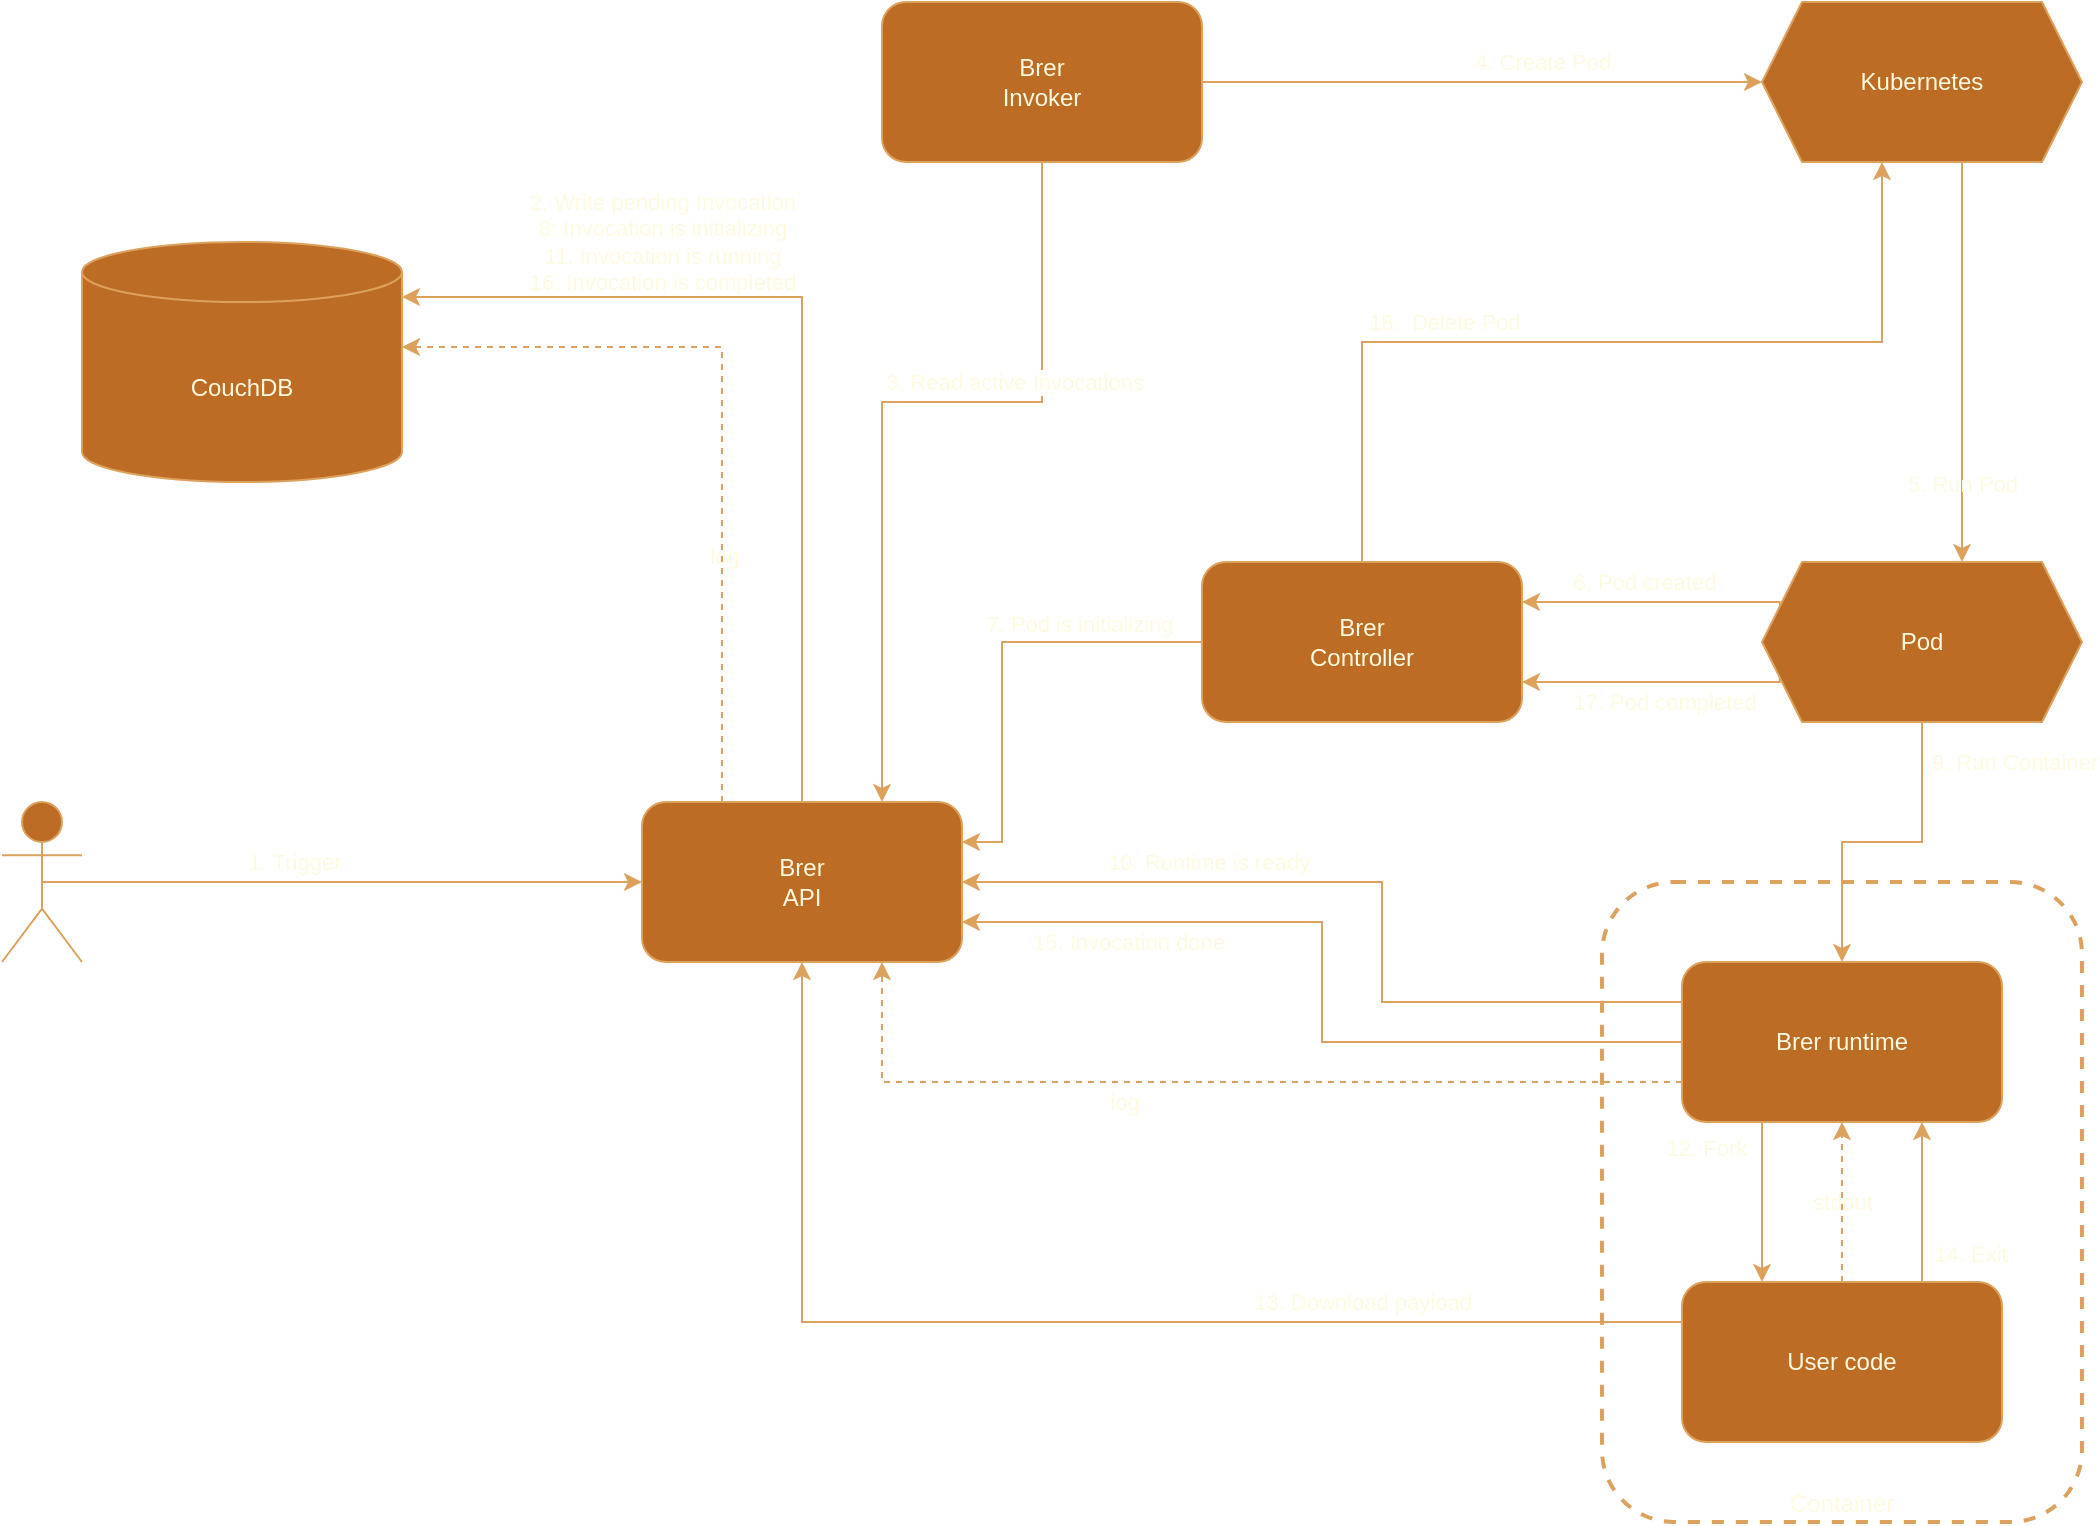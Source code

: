 <mxfile version="24.4.8" type="device">
  <diagram id="OrzwV3mr8MmYFRWI4FPw" name="Page-1">
    <mxGraphModel dx="1728" dy="1008" grid="1" gridSize="10" guides="1" tooltips="1" connect="1" arrows="1" fold="1" page="1" pageScale="1" pageWidth="1169" pageHeight="827" math="0" shadow="0">
      <root>
        <mxCell id="0" />
        <mxCell id="1" parent="0" />
        <mxCell id="u9L1DOwxZNJB8mq2bcXH-6" value="Container" style="rounded=1;whiteSpace=wrap;html=1;fillColor=none;strokeWidth=2;dashed=1;verticalAlign=bottom;labelBackgroundColor=none;strokeColor=#DDA15E;fontColor=#FEFAE0;" parent="1" vertex="1">
          <mxGeometry x="880" y="480" width="240" height="320" as="geometry" />
        </mxCell>
        <mxCell id="2qCGcdSfyxWPIkS57CM4-2" value="&lt;div&gt;Brer&lt;br&gt;&lt;/div&gt;&lt;div&gt;API&lt;/div&gt;" style="rounded=1;whiteSpace=wrap;html=1;verticalAlign=middle;align=center;labelBackgroundColor=none;fillColor=#BC6C25;strokeColor=#DDA15E;fontColor=#FEFAE0;" parent="1" vertex="1">
          <mxGeometry x="400" y="440" width="160" height="80" as="geometry" />
        </mxCell>
        <mxCell id="DIRKOhyYY1kB8T5hL4NG-1" value="Kubernetes" style="shape=hexagon;perimeter=hexagonPerimeter2;whiteSpace=wrap;html=1;fixedSize=1;labelBackgroundColor=none;fillColor=#BC6C25;strokeColor=#DDA15E;fontColor=#FEFAE0;" parent="1" vertex="1">
          <mxGeometry x="960" y="40" width="160" height="80" as="geometry" />
        </mxCell>
        <mxCell id="DIRKOhyYY1kB8T5hL4NG-2" value="" style="shape=umlActor;verticalLabelPosition=bottom;verticalAlign=top;html=1;outlineConnect=0;labelBackgroundColor=none;fillColor=#BC6C25;strokeColor=#DDA15E;fontColor=#FEFAE0;" parent="1" vertex="1">
          <mxGeometry x="80" y="440" width="40" height="80" as="geometry" />
        </mxCell>
        <mxCell id="DIRKOhyYY1kB8T5hL4NG-5" value="" style="endArrow=classic;html=1;rounded=0;exitX=0.5;exitY=0.5;exitDx=0;exitDy=0;exitPerimeter=0;labelBackgroundColor=none;fontColor=default;strokeColor=#DDA15E;entryX=0;entryY=0.5;entryDx=0;entryDy=0;edgeStyle=orthogonalEdgeStyle;" parent="1" source="DIRKOhyYY1kB8T5hL4NG-2" target="2qCGcdSfyxWPIkS57CM4-2" edge="1">
          <mxGeometry width="50" height="50" relative="1" as="geometry">
            <mxPoint x="400" y="360" as="sourcePoint" />
            <mxPoint x="190" y="420" as="targetPoint" />
          </mxGeometry>
        </mxCell>
        <mxCell id="DIRKOhyYY1kB8T5hL4NG-6" value="1. Trigger" style="edgeLabel;html=1;align=center;verticalAlign=middle;resizable=0;points=[];labelBackgroundColor=none;fontColor=#FEFAE0;" parent="DIRKOhyYY1kB8T5hL4NG-5" vertex="1" connectable="0">
          <mxGeometry x="-0.411" y="2" relative="1" as="geometry">
            <mxPoint x="37" y="-8" as="offset" />
          </mxGeometry>
        </mxCell>
        <mxCell id="DIRKOhyYY1kB8T5hL4NG-11" value="" style="endArrow=classic;html=1;rounded=0;exitX=0.5;exitY=0;exitDx=0;exitDy=0;labelBackgroundColor=none;fontColor=default;entryX=1;entryY=0;entryDx=0;entryDy=27.5;entryPerimeter=0;strokeColor=#DDA15E;edgeStyle=orthogonalEdgeStyle;" parent="1" source="2qCGcdSfyxWPIkS57CM4-2" target="u9L1DOwxZNJB8mq2bcXH-1" edge="1">
          <mxGeometry width="50" height="50" relative="1" as="geometry">
            <mxPoint x="480" y="240" as="sourcePoint" />
            <mxPoint x="130" y="150" as="targetPoint" />
          </mxGeometry>
        </mxCell>
        <mxCell id="DIRKOhyYY1kB8T5hL4NG-12" value="&lt;div&gt;2. Write pending Invocation&lt;/div&gt;&lt;div&gt;8: Invocation is initializing&lt;br&gt;&lt;/div&gt;&lt;div&gt;11. Invocation is running&lt;/div&gt;&lt;div&gt;16. Invocation is completed&lt;br&gt;&lt;/div&gt;" style="edgeLabel;html=1;align=center;verticalAlign=middle;resizable=0;points=[];labelBackgroundColor=none;fontColor=#FEFAE0;" parent="DIRKOhyYY1kB8T5hL4NG-11" vertex="1" connectable="0">
          <mxGeometry x="0.035" relative="1" as="geometry">
            <mxPoint x="-70" y="-46" as="offset" />
          </mxGeometry>
        </mxCell>
        <mxCell id="DIRKOhyYY1kB8T5hL4NG-16" value="" style="endArrow=classic;html=1;rounded=0;exitX=0.625;exitY=1;exitDx=0;exitDy=0;entryX=0.625;entryY=0;entryDx=0;entryDy=0;labelBackgroundColor=none;fontColor=default;strokeColor=#DDA15E;edgeStyle=orthogonalEdgeStyle;" parent="1" source="DIRKOhyYY1kB8T5hL4NG-1" target="-fUjo__3MVyG3b4Fmbz8-15" edge="1">
          <mxGeometry width="50" height="50" relative="1" as="geometry">
            <mxPoint x="1040" y="400" as="sourcePoint" />
            <mxPoint x="980" y="240" as="targetPoint" />
          </mxGeometry>
        </mxCell>
        <mxCell id="-fUjo__3MVyG3b4Fmbz8-16" value="5. Run Pod" style="edgeLabel;html=1;align=center;verticalAlign=middle;resizable=0;points=[];labelBackgroundColor=none;fontColor=#FEFAE0;" parent="DIRKOhyYY1kB8T5hL4NG-16" vertex="1" connectable="0">
          <mxGeometry x="-0.275" y="2" relative="1" as="geometry">
            <mxPoint x="-2" y="88" as="offset" />
          </mxGeometry>
        </mxCell>
        <mxCell id="DIRKOhyYY1kB8T5hL4NG-18" value="" style="endArrow=classic;html=1;rounded=0;exitX=0;exitY=0.25;exitDx=0;exitDy=0;entryX=1;entryY=0.5;entryDx=0;entryDy=0;labelBackgroundColor=none;fontColor=default;strokeColor=#DDA15E;edgeStyle=orthogonalEdgeStyle;" parent="1" source="-fUjo__3MVyG3b4Fmbz8-1" target="2qCGcdSfyxWPIkS57CM4-2" edge="1">
          <mxGeometry width="50" height="50" relative="1" as="geometry">
            <mxPoint x="560" y="610" as="sourcePoint" />
            <mxPoint x="610" y="560" as="targetPoint" />
            <Array as="points">
              <mxPoint x="770" y="540" />
              <mxPoint x="770" y="480" />
            </Array>
          </mxGeometry>
        </mxCell>
        <mxCell id="DIRKOhyYY1kB8T5hL4NG-19" value="&lt;div&gt;10. Runtime is ready&lt;br&gt;&lt;/div&gt;" style="edgeLabel;html=1;align=center;verticalAlign=middle;resizable=0;points=[];labelBackgroundColor=none;fontColor=#FEFAE0;" parent="DIRKOhyYY1kB8T5hL4NG-18" vertex="1" connectable="0">
          <mxGeometry x="0.575" relative="1" as="geometry">
            <mxPoint x="34" y="-10" as="offset" />
          </mxGeometry>
        </mxCell>
        <mxCell id="DIRKOhyYY1kB8T5hL4NG-20" value="" style="endArrow=classic;html=1;rounded=0;exitX=0;exitY=0.5;exitDx=0;exitDy=0;entryX=1;entryY=0.75;entryDx=0;entryDy=0;labelBackgroundColor=none;fontColor=default;strokeColor=#DDA15E;edgeStyle=orthogonalEdgeStyle;" parent="1" source="-fUjo__3MVyG3b4Fmbz8-1" target="2qCGcdSfyxWPIkS57CM4-2" edge="1">
          <mxGeometry width="50" height="50" relative="1" as="geometry">
            <mxPoint x="490" y="600" as="sourcePoint" />
            <mxPoint x="540" y="550" as="targetPoint" />
          </mxGeometry>
        </mxCell>
        <mxCell id="DIRKOhyYY1kB8T5hL4NG-21" value="15. Invocation done" style="edgeLabel;html=1;align=center;verticalAlign=middle;resizable=0;points=[];labelBackgroundColor=none;fontColor=#FEFAE0;" parent="DIRKOhyYY1kB8T5hL4NG-20" vertex="1" connectable="0">
          <mxGeometry x="0.45" y="-2" relative="1" as="geometry">
            <mxPoint x="-33" y="12" as="offset" />
          </mxGeometry>
        </mxCell>
        <mxCell id="-fUjo__3MVyG3b4Fmbz8-2" value="User code" style="rounded=1;whiteSpace=wrap;html=1;verticalAlign=middle;align=center;labelBackgroundColor=none;fillColor=#BC6C25;strokeColor=#DDA15E;fontColor=#FEFAE0;" parent="1" vertex="1">
          <mxGeometry x="920" y="680" width="160" height="80" as="geometry" />
        </mxCell>
        <mxCell id="-fUjo__3MVyG3b4Fmbz8-1" value="Brer runtime" style="rounded=1;whiteSpace=wrap;html=1;verticalAlign=middle;align=center;labelBackgroundColor=none;fillColor=#BC6C25;strokeColor=#DDA15E;fontColor=#FEFAE0;" parent="1" vertex="1">
          <mxGeometry x="920" y="520" width="160" height="80" as="geometry" />
        </mxCell>
        <mxCell id="-fUjo__3MVyG3b4Fmbz8-3" value="" style="endArrow=classic;html=1;rounded=0;exitX=0.5;exitY=1;exitDx=0;exitDy=0;entryX=0.5;entryY=0;entryDx=0;entryDy=0;labelBackgroundColor=none;fontColor=default;strokeColor=#DDA15E;edgeStyle=orthogonalEdgeStyle;" parent="1" source="-fUjo__3MVyG3b4Fmbz8-15" target="-fUjo__3MVyG3b4Fmbz8-1" edge="1">
          <mxGeometry width="50" height="50" relative="1" as="geometry">
            <mxPoint x="1040" y="390" as="sourcePoint" />
            <mxPoint x="800" y="610" as="targetPoint" />
          </mxGeometry>
        </mxCell>
        <mxCell id="-fUjo__3MVyG3b4Fmbz8-17" value="9. Run Container" style="edgeLabel;html=1;align=center;verticalAlign=middle;resizable=0;points=[];labelBackgroundColor=none;fontColor=#FEFAE0;" parent="-fUjo__3MVyG3b4Fmbz8-3" vertex="1" connectable="0">
          <mxGeometry x="-0.5" y="2" relative="1" as="geometry">
            <mxPoint x="44" y="-20" as="offset" />
          </mxGeometry>
        </mxCell>
        <mxCell id="-fUjo__3MVyG3b4Fmbz8-4" value="" style="endArrow=classic;html=1;rounded=0;exitX=0.25;exitY=1;exitDx=0;exitDy=0;entryX=0.25;entryY=0;entryDx=0;entryDy=0;labelBackgroundColor=none;fontColor=default;strokeColor=#DDA15E;" parent="1" source="-fUjo__3MVyG3b4Fmbz8-1" target="-fUjo__3MVyG3b4Fmbz8-2" edge="1">
          <mxGeometry width="50" height="50" relative="1" as="geometry">
            <mxPoint x="1200" y="620" as="sourcePoint" />
            <mxPoint x="1200" y="700" as="targetPoint" />
          </mxGeometry>
        </mxCell>
        <mxCell id="-fUjo__3MVyG3b4Fmbz8-6" value="12. Fork" style="edgeLabel;html=1;align=center;verticalAlign=middle;resizable=0;points=[];labelBackgroundColor=none;fontColor=#FEFAE0;" parent="-fUjo__3MVyG3b4Fmbz8-4" vertex="1" connectable="0">
          <mxGeometry x="0.35" y="-1" relative="1" as="geometry">
            <mxPoint x="-27" y="-41" as="offset" />
          </mxGeometry>
        </mxCell>
        <mxCell id="-fUjo__3MVyG3b4Fmbz8-5" value="" style="endArrow=classic;html=1;rounded=0;exitX=0.5;exitY=0;exitDx=0;exitDy=0;entryX=0.5;entryY=1;entryDx=0;entryDy=0;dashed=1;labelBackgroundColor=none;fontColor=default;strokeColor=#DDA15E;" parent="1" source="-fUjo__3MVyG3b4Fmbz8-2" target="-fUjo__3MVyG3b4Fmbz8-1" edge="1">
          <mxGeometry width="50" height="50" relative="1" as="geometry">
            <mxPoint x="970" y="610" as="sourcePoint" />
            <mxPoint x="970" y="690" as="targetPoint" />
            <Array as="points" />
          </mxGeometry>
        </mxCell>
        <mxCell id="-fUjo__3MVyG3b4Fmbz8-7" value="stdout" style="edgeLabel;html=1;align=center;verticalAlign=middle;resizable=0;points=[];labelBackgroundColor=none;fontColor=#FEFAE0;" parent="-fUjo__3MVyG3b4Fmbz8-5" vertex="1" connectable="0">
          <mxGeometry x="0.35" y="1" relative="1" as="geometry">
            <mxPoint x="1" y="14" as="offset" />
          </mxGeometry>
        </mxCell>
        <mxCell id="-fUjo__3MVyG3b4Fmbz8-9" value="" style="endArrow=classic;html=1;rounded=0;entryX=1;entryY=0;entryDx=0;entryDy=52.5;dashed=1;labelBackgroundColor=none;fontColor=default;entryPerimeter=0;exitX=0.25;exitY=0;exitDx=0;exitDy=0;strokeColor=#DDA15E;edgeStyle=orthogonalEdgeStyle;" parent="1" source="2qCGcdSfyxWPIkS57CM4-2" target="u9L1DOwxZNJB8mq2bcXH-1" edge="1">
          <mxGeometry width="50" height="50" relative="1" as="geometry">
            <mxPoint x="130" y="260" as="sourcePoint" />
            <mxPoint x="260" y="160" as="targetPoint" />
          </mxGeometry>
        </mxCell>
        <mxCell id="vrF5SulU09djJEclyXpd-2" value="log" style="edgeLabel;html=1;align=center;verticalAlign=middle;resizable=0;points=[];labelBackgroundColor=none;fontColor=#FEFAE0;" parent="-fUjo__3MVyG3b4Fmbz8-9" vertex="1" connectable="0">
          <mxGeometry x="-0.366" y="-1" relative="1" as="geometry">
            <mxPoint as="offset" />
          </mxGeometry>
        </mxCell>
        <mxCell id="-fUjo__3MVyG3b4Fmbz8-11" value="" style="endArrow=classic;html=1;rounded=0;exitX=0.75;exitY=0;exitDx=0;exitDy=0;entryX=0.75;entryY=1;entryDx=0;entryDy=0;labelBackgroundColor=none;fontColor=default;strokeColor=#DDA15E;" parent="1" source="-fUjo__3MVyG3b4Fmbz8-2" target="-fUjo__3MVyG3b4Fmbz8-1" edge="1">
          <mxGeometry width="50" height="50" relative="1" as="geometry">
            <mxPoint x="970" y="610" as="sourcePoint" />
            <mxPoint x="970" y="690" as="targetPoint" />
          </mxGeometry>
        </mxCell>
        <mxCell id="-fUjo__3MVyG3b4Fmbz8-14" value="14. Exit" style="edgeLabel;html=1;align=center;verticalAlign=middle;resizable=0;points=[];labelBackgroundColor=none;fontColor=#FEFAE0;" parent="-fUjo__3MVyG3b4Fmbz8-11" vertex="1" connectable="0">
          <mxGeometry x="-0.35" y="-1" relative="1" as="geometry">
            <mxPoint x="23" y="12" as="offset" />
          </mxGeometry>
        </mxCell>
        <mxCell id="-fUjo__3MVyG3b4Fmbz8-15" value="Pod" style="shape=hexagon;perimeter=hexagonPerimeter2;whiteSpace=wrap;html=1;fixedSize=1;labelBackgroundColor=none;fillColor=#BC6C25;strokeColor=#DDA15E;fontColor=#FEFAE0;" parent="1" vertex="1">
          <mxGeometry x="960" y="320" width="160" height="80" as="geometry" />
        </mxCell>
        <mxCell id="-fUjo__3MVyG3b4Fmbz8-18" value="" style="endArrow=classic;html=1;rounded=0;exitX=0;exitY=0.25;exitDx=0;exitDy=0;entryX=0.5;entryY=1;entryDx=0;entryDy=0;labelBackgroundColor=none;fontColor=default;strokeColor=#DDA15E;edgeStyle=orthogonalEdgeStyle;" parent="1" source="-fUjo__3MVyG3b4Fmbz8-2" target="2qCGcdSfyxWPIkS57CM4-2" edge="1">
          <mxGeometry width="50" height="50" relative="1" as="geometry">
            <mxPoint x="450" y="710" as="sourcePoint" />
            <mxPoint x="450" y="630" as="targetPoint" />
          </mxGeometry>
        </mxCell>
        <mxCell id="-fUjo__3MVyG3b4Fmbz8-20" value="13. Download payload" style="edgeLabel;html=1;align=center;verticalAlign=middle;resizable=0;points=[];labelBackgroundColor=none;fontColor=#FEFAE0;" parent="-fUjo__3MVyG3b4Fmbz8-18" vertex="1" connectable="0">
          <mxGeometry x="-0.464" relative="1" as="geometry">
            <mxPoint x="6" y="-10" as="offset" />
          </mxGeometry>
        </mxCell>
        <mxCell id="z8hu_i-MM6YJ7ifiAfga-1" value="" style="endArrow=classic;html=1;rounded=0;dashed=1;labelBackgroundColor=none;fontColor=default;entryX=0.75;entryY=1;entryDx=0;entryDy=0;exitX=0;exitY=0.75;exitDx=0;exitDy=0;strokeColor=#DDA15E;edgeStyle=orthogonalEdgeStyle;" parent="1" source="-fUjo__3MVyG3b4Fmbz8-1" target="2qCGcdSfyxWPIkS57CM4-2" edge="1">
          <mxGeometry width="50" height="50" relative="1" as="geometry">
            <mxPoint x="560" y="640" as="sourcePoint" />
            <mxPoint x="380" y="440" as="targetPoint" />
          </mxGeometry>
        </mxCell>
        <mxCell id="z8hu_i-MM6YJ7ifiAfga-2" value="log" style="edgeLabel;html=1;align=center;verticalAlign=middle;resizable=0;points=[];labelBackgroundColor=none;fontColor=#FEFAE0;" parent="z8hu_i-MM6YJ7ifiAfga-1" vertex="1" connectable="0">
          <mxGeometry x="0.093" y="3" relative="1" as="geometry">
            <mxPoint x="-28" y="7" as="offset" />
          </mxGeometry>
        </mxCell>
        <mxCell id="u9L1DOwxZNJB8mq2bcXH-1" value="CouchDB" style="shape=cylinder3;whiteSpace=wrap;html=1;boundedLbl=1;backgroundOutline=1;size=15;labelBackgroundColor=none;fillColor=#BC6C25;strokeColor=#DDA15E;fontColor=#FEFAE0;" parent="1" vertex="1">
          <mxGeometry x="120" y="160" width="160" height="120" as="geometry" />
        </mxCell>
        <mxCell id="vrF5SulU09djJEclyXpd-1" value="&lt;div&gt;Brer&lt;br&gt;&lt;/div&gt;&lt;div&gt;Invoker&lt;/div&gt;" style="rounded=1;whiteSpace=wrap;html=1;verticalAlign=middle;align=center;labelBackgroundColor=none;fillColor=#BC6C25;strokeColor=#DDA15E;fontColor=#FEFAE0;" parent="1" vertex="1">
          <mxGeometry x="520" y="40" width="160" height="80" as="geometry" />
        </mxCell>
        <mxCell id="TrP_yrEgHz0NwfT9hAaO-1" value="&lt;div&gt;Brer&lt;br&gt;&lt;/div&gt;&lt;div&gt;Controller&lt;/div&gt;" style="rounded=1;whiteSpace=wrap;html=1;verticalAlign=middle;align=center;labelBackgroundColor=none;fillColor=#BC6C25;strokeColor=#DDA15E;fontColor=#FEFAE0;" vertex="1" parent="1">
          <mxGeometry x="680" y="320" width="160" height="80" as="geometry" />
        </mxCell>
        <mxCell id="TrP_yrEgHz0NwfT9hAaO-2" value="" style="endArrow=classic;html=1;rounded=0;entryX=0.75;entryY=0;entryDx=0;entryDy=0;labelBackgroundColor=none;fontColor=default;strokeColor=#DDA15E;edgeStyle=orthogonalEdgeStyle;exitX=0.5;exitY=1;exitDx=0;exitDy=0;" edge="1" parent="1" source="vrF5SulU09djJEclyXpd-1" target="2qCGcdSfyxWPIkS57CM4-2">
          <mxGeometry width="50" height="50" relative="1" as="geometry">
            <mxPoint x="330" y="690" as="sourcePoint" />
            <mxPoint x="889" y="750" as="targetPoint" />
            <Array as="points">
              <mxPoint x="600" y="240" />
              <mxPoint x="520" y="240" />
            </Array>
          </mxGeometry>
        </mxCell>
        <mxCell id="TrP_yrEgHz0NwfT9hAaO-4" value="3. Read active Invocations" style="edgeLabel;html=1;align=center;verticalAlign=middle;resizable=0;points=[];strokeColor=#DDA15E;fontColor=#FEFAE0;fillColor=#BC6C25;" vertex="1" connectable="0" parent="TrP_yrEgHz0NwfT9hAaO-2">
          <mxGeometry x="-0.138" y="3" relative="1" as="geometry">
            <mxPoint x="38" y="-13" as="offset" />
          </mxGeometry>
        </mxCell>
        <mxCell id="TrP_yrEgHz0NwfT9hAaO-5" value="" style="endArrow=classic;html=1;rounded=0;entryX=0;entryY=0.5;entryDx=0;entryDy=0;labelBackgroundColor=none;fontColor=default;strokeColor=#DDA15E;edgeStyle=orthogonalEdgeStyle;exitX=1;exitY=0.5;exitDx=0;exitDy=0;" edge="1" parent="1" source="vrF5SulU09djJEclyXpd-1" target="DIRKOhyYY1kB8T5hL4NG-1">
          <mxGeometry width="50" height="50" relative="1" as="geometry">
            <mxPoint x="820" y="170" as="sourcePoint" />
            <mxPoint x="790" y="310" as="targetPoint" />
            <Array as="points">
              <mxPoint x="730" y="80" />
              <mxPoint x="730" y="80" />
            </Array>
          </mxGeometry>
        </mxCell>
        <mxCell id="TrP_yrEgHz0NwfT9hAaO-8" value="4. Create Pod" style="edgeLabel;html=1;align=center;verticalAlign=middle;resizable=0;points=[];strokeColor=#DDA15E;fontColor=#FEFAE0;fillColor=#BC6C25;" vertex="1" connectable="0" parent="TrP_yrEgHz0NwfT9hAaO-5">
          <mxGeometry x="0.018" y="1" relative="1" as="geometry">
            <mxPoint x="27" y="-9" as="offset" />
          </mxGeometry>
        </mxCell>
        <mxCell id="TrP_yrEgHz0NwfT9hAaO-9" value="" style="endArrow=classic;html=1;rounded=0;exitX=0;exitY=0.25;exitDx=0;exitDy=0;entryX=1;entryY=0.25;entryDx=0;entryDy=0;labelBackgroundColor=none;fontColor=default;strokeColor=#DDA15E;edgeStyle=orthogonalEdgeStyle;" edge="1" parent="1" source="-fUjo__3MVyG3b4Fmbz8-15" target="TrP_yrEgHz0NwfT9hAaO-1">
          <mxGeometry width="50" height="50" relative="1" as="geometry">
            <mxPoint x="930" y="180" as="sourcePoint" />
            <mxPoint x="930" y="370" as="targetPoint" />
            <Array as="points">
              <mxPoint x="969" y="340" />
            </Array>
          </mxGeometry>
        </mxCell>
        <mxCell id="TrP_yrEgHz0NwfT9hAaO-11" value="6. Pod created" style="edgeLabel;html=1;align=center;verticalAlign=middle;resizable=0;points=[];strokeColor=#DDA15E;fontColor=#FEFAE0;fillColor=#BC6C25;" vertex="1" connectable="0" parent="TrP_yrEgHz0NwfT9hAaO-9">
          <mxGeometry x="0.533" relative="1" as="geometry">
            <mxPoint x="30" y="-10" as="offset" />
          </mxGeometry>
        </mxCell>
        <mxCell id="TrP_yrEgHz0NwfT9hAaO-12" value="" style="endArrow=classic;html=1;rounded=0;exitX=0.5;exitY=0;exitDx=0;exitDy=0;labelBackgroundColor=none;fontColor=default;strokeColor=#DDA15E;edgeStyle=orthogonalEdgeStyle;entryX=0.375;entryY=1;entryDx=0;entryDy=0;" edge="1" parent="1" source="TrP_yrEgHz0NwfT9hAaO-1" target="DIRKOhyYY1kB8T5hL4NG-1">
          <mxGeometry width="50" height="50" relative="1" as="geometry">
            <mxPoint x="650" y="395" as="sourcePoint" />
            <mxPoint x="870" y="150" as="targetPoint" />
            <Array as="points">
              <mxPoint x="760" y="210" />
              <mxPoint x="1020" y="210" />
            </Array>
          </mxGeometry>
        </mxCell>
        <mxCell id="TrP_yrEgHz0NwfT9hAaO-13" value="&lt;div&gt;18.&amp;nbsp; Delete Pod&lt;/div&gt;" style="edgeLabel;html=1;align=center;verticalAlign=middle;resizable=0;points=[];strokeColor=#DDA15E;fontColor=#FEFAE0;fillColor=#BC6C25;" vertex="1" connectable="0" parent="TrP_yrEgHz0NwfT9hAaO-12">
          <mxGeometry x="0.533" relative="1" as="geometry">
            <mxPoint x="-202" y="-10" as="offset" />
          </mxGeometry>
        </mxCell>
        <mxCell id="TrP_yrEgHz0NwfT9hAaO-16" value="" style="endArrow=classic;html=1;rounded=0;exitX=0;exitY=0.5;exitDx=0;exitDy=0;labelBackgroundColor=none;fontColor=default;strokeColor=#DDA15E;edgeStyle=orthogonalEdgeStyle;entryX=1;entryY=0.25;entryDx=0;entryDy=0;" edge="1" parent="1" source="TrP_yrEgHz0NwfT9hAaO-1" target="2qCGcdSfyxWPIkS57CM4-2">
          <mxGeometry width="50" height="50" relative="1" as="geometry">
            <mxPoint x="610" y="414" as="sourcePoint" />
            <mxPoint x="870" y="214" as="targetPoint" />
            <Array as="points">
              <mxPoint x="580" y="360" />
              <mxPoint x="580" y="460" />
            </Array>
          </mxGeometry>
        </mxCell>
        <mxCell id="TrP_yrEgHz0NwfT9hAaO-17" value="7. Pod is initializing&amp;nbsp;" style="edgeLabel;html=1;align=center;verticalAlign=middle;resizable=0;points=[];strokeColor=#DDA15E;fontColor=#FEFAE0;fillColor=#BC6C25;" vertex="1" connectable="0" parent="TrP_yrEgHz0NwfT9hAaO-16">
          <mxGeometry x="0.533" relative="1" as="geometry">
            <mxPoint x="40" y="-78" as="offset" />
          </mxGeometry>
        </mxCell>
        <mxCell id="TrP_yrEgHz0NwfT9hAaO-18" value="" style="endArrow=classic;html=1;rounded=0;exitX=0;exitY=0.75;exitDx=0;exitDy=0;entryX=1;entryY=0.75;entryDx=0;entryDy=0;labelBackgroundColor=none;fontColor=default;strokeColor=#DDA15E;edgeStyle=orthogonalEdgeStyle;" edge="1" parent="1" source="-fUjo__3MVyG3b4Fmbz8-15" target="TrP_yrEgHz0NwfT9hAaO-1">
          <mxGeometry width="50" height="50" relative="1" as="geometry">
            <mxPoint x="960" y="420" as="sourcePoint" />
            <mxPoint x="840" y="420" as="targetPoint" />
            <Array as="points">
              <mxPoint x="969" y="380" />
            </Array>
          </mxGeometry>
        </mxCell>
        <mxCell id="TrP_yrEgHz0NwfT9hAaO-19" value="&lt;div&gt;17. Pod completed&lt;/div&gt;" style="edgeLabel;html=1;align=center;verticalAlign=middle;resizable=0;points=[];strokeColor=#DDA15E;fontColor=#FEFAE0;fillColor=#BC6C25;" vertex="1" connectable="0" parent="TrP_yrEgHz0NwfT9hAaO-18">
          <mxGeometry x="0.533" relative="1" as="geometry">
            <mxPoint x="40" y="10" as="offset" />
          </mxGeometry>
        </mxCell>
      </root>
    </mxGraphModel>
  </diagram>
</mxfile>
